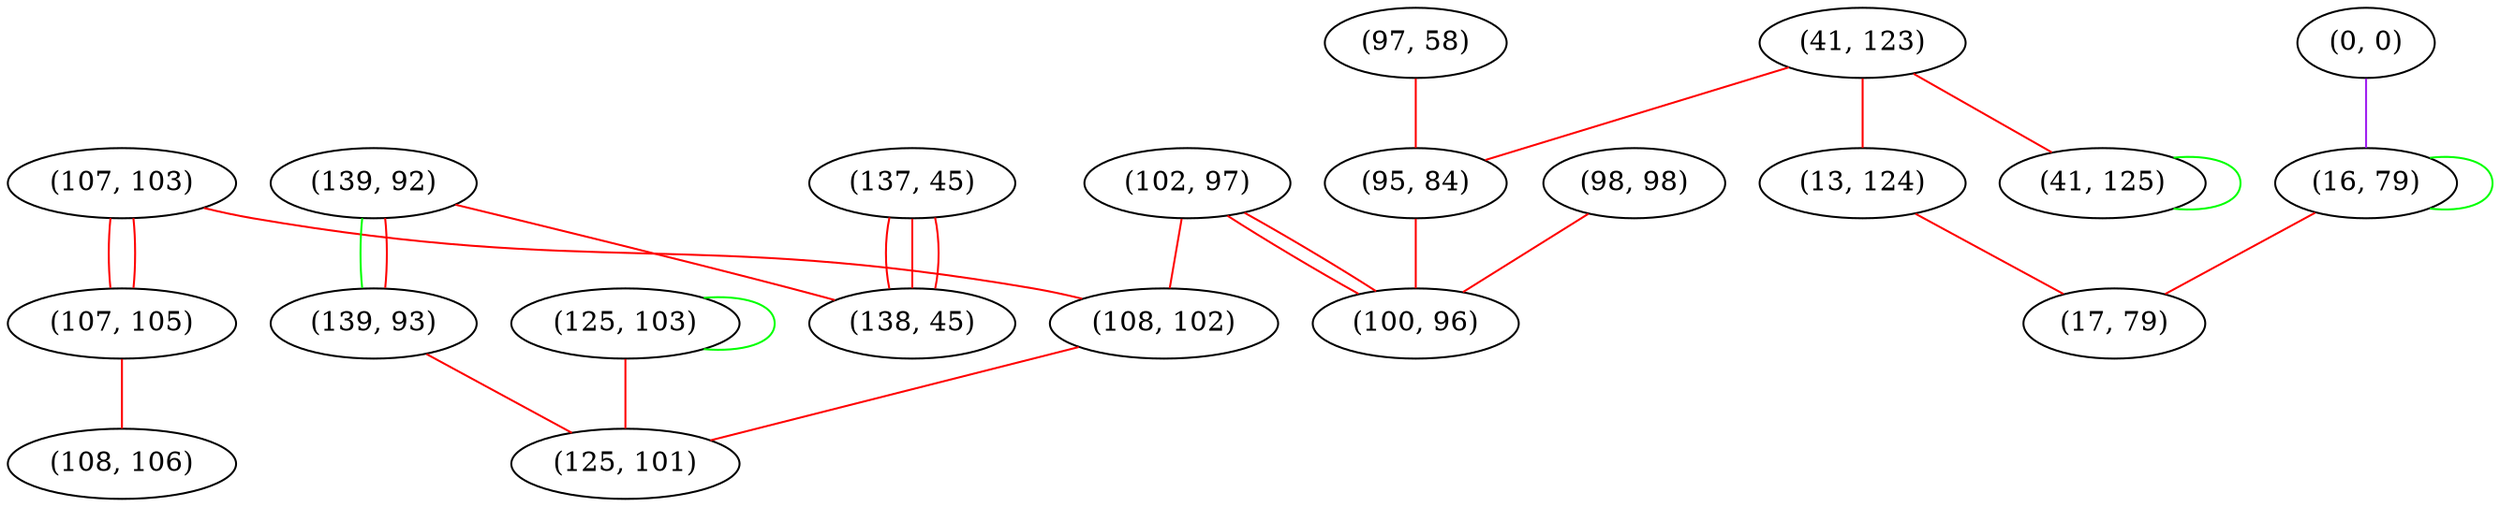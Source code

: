 graph "" {
"(107, 103)";
"(41, 123)";
"(137, 45)";
"(97, 58)";
"(102, 97)";
"(107, 105)";
"(139, 92)";
"(108, 102)";
"(0, 0)";
"(139, 93)";
"(41, 125)";
"(13, 124)";
"(125, 103)";
"(16, 79)";
"(98, 98)";
"(95, 84)";
"(108, 106)";
"(100, 96)";
"(138, 45)";
"(125, 101)";
"(17, 79)";
"(107, 103)" -- "(107, 105)"  [color=red, key=0, weight=1];
"(107, 103)" -- "(107, 105)"  [color=red, key=1, weight=1];
"(107, 103)" -- "(108, 102)"  [color=red, key=0, weight=1];
"(41, 123)" -- "(95, 84)"  [color=red, key=0, weight=1];
"(41, 123)" -- "(41, 125)"  [color=red, key=0, weight=1];
"(41, 123)" -- "(13, 124)"  [color=red, key=0, weight=1];
"(137, 45)" -- "(138, 45)"  [color=red, key=0, weight=1];
"(137, 45)" -- "(138, 45)"  [color=red, key=1, weight=1];
"(137, 45)" -- "(138, 45)"  [color=red, key=2, weight=1];
"(97, 58)" -- "(95, 84)"  [color=red, key=0, weight=1];
"(102, 97)" -- "(108, 102)"  [color=red, key=0, weight=1];
"(102, 97)" -- "(100, 96)"  [color=red, key=0, weight=1];
"(102, 97)" -- "(100, 96)"  [color=red, key=1, weight=1];
"(107, 105)" -- "(108, 106)"  [color=red, key=0, weight=1];
"(139, 92)" -- "(138, 45)"  [color=red, key=0, weight=1];
"(139, 92)" -- "(139, 93)"  [color=green, key=0, weight=2];
"(139, 92)" -- "(139, 93)"  [color=red, key=1, weight=1];
"(108, 102)" -- "(125, 101)"  [color=red, key=0, weight=1];
"(0, 0)" -- "(16, 79)"  [color=purple, key=0, weight=4];
"(139, 93)" -- "(125, 101)"  [color=red, key=0, weight=1];
"(41, 125)" -- "(41, 125)"  [color=green, key=0, weight=2];
"(13, 124)" -- "(17, 79)"  [color=red, key=0, weight=1];
"(125, 103)" -- "(125, 103)"  [color=green, key=0, weight=2];
"(125, 103)" -- "(125, 101)"  [color=red, key=0, weight=1];
"(16, 79)" -- "(16, 79)"  [color=green, key=0, weight=2];
"(16, 79)" -- "(17, 79)"  [color=red, key=0, weight=1];
"(98, 98)" -- "(100, 96)"  [color=red, key=0, weight=1];
"(95, 84)" -- "(100, 96)"  [color=red, key=0, weight=1];
}
